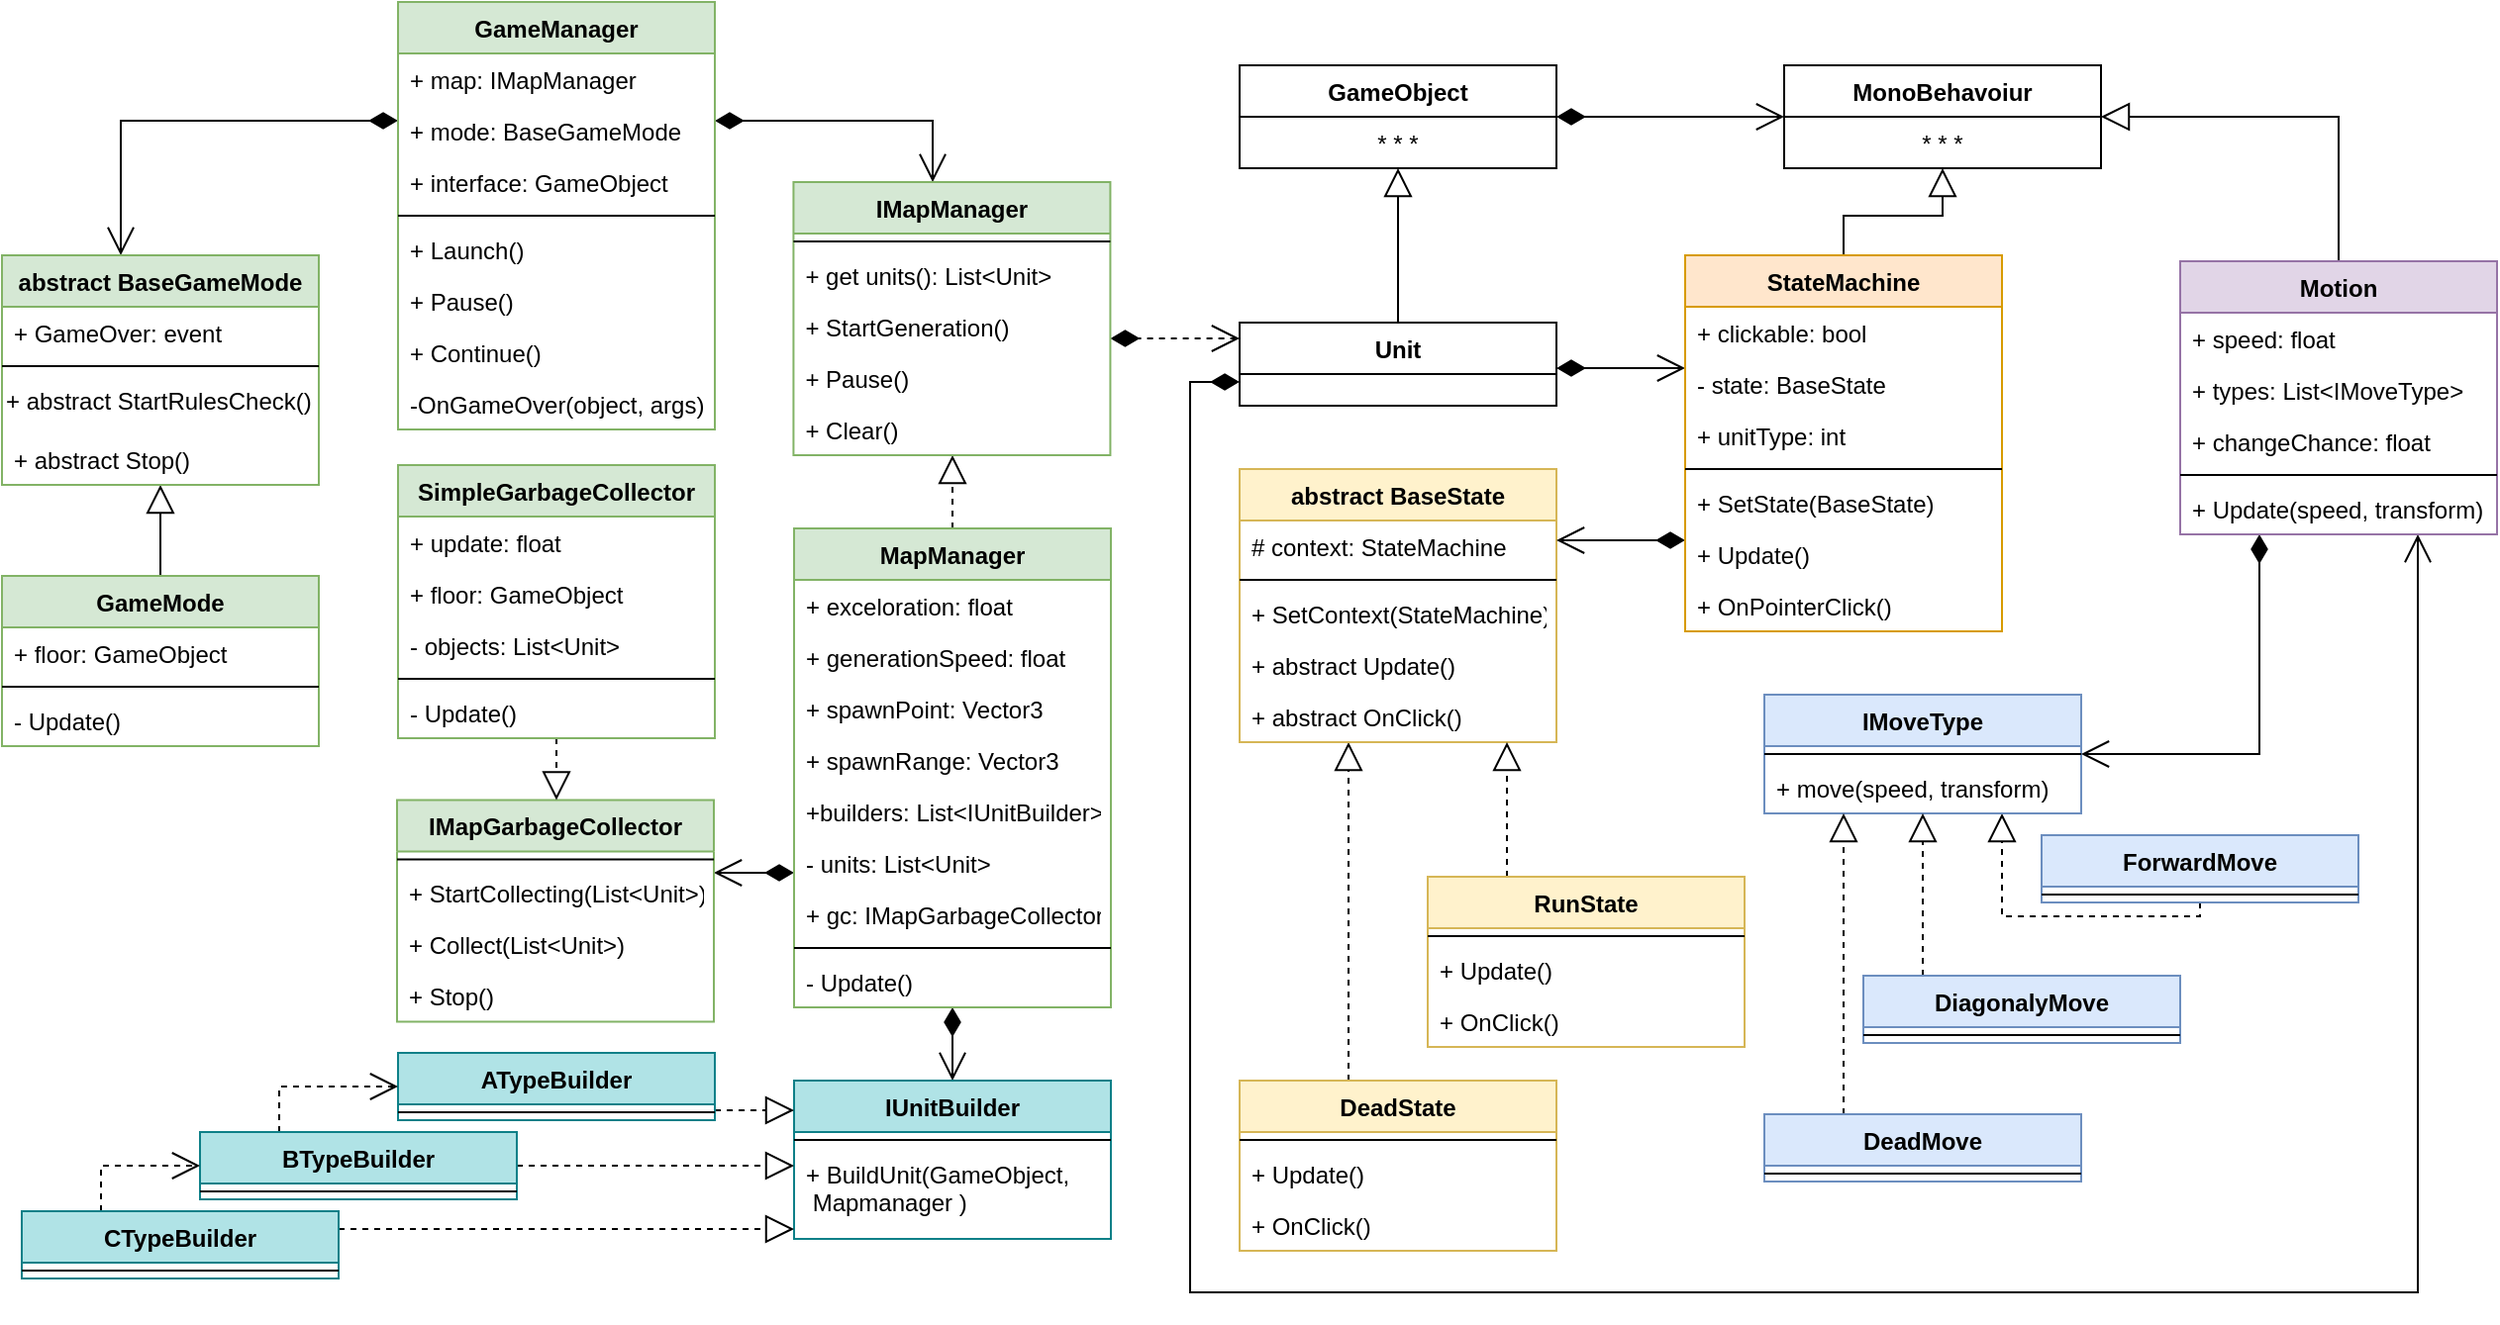 <mxfile version="12.1.0" type="device" pages="1"><diagram id="DolY9-DPotYnlKAfsDFJ" name="Page-1"><mxGraphModel dx="2241" dy="832" grid="1" gridSize="10" guides="1" tooltips="1" connect="1" arrows="1" fold="1" page="1" pageScale="1" pageWidth="1169" pageHeight="827" math="0" shadow="0"><root><mxCell id="0"/><mxCell id="1" parent="0"/><mxCell id="QeSIm-or-H53aIaz9rCC-70" style="edgeStyle=orthogonalEdgeStyle;rounded=0;orthogonalLoop=1;jettySize=auto;html=1;startArrow=diamondThin;startFill=1;endArrow=open;endFill=0;endSize=12;startSize=12;" parent="1" source="QeSIm-or-H53aIaz9rCC-1" target="QeSIm-or-H53aIaz9rCC-17" edge="1"><mxGeometry relative="1" as="geometry"/></mxCell><mxCell id="QeSIm-or-H53aIaz9rCC-1" value="GameObject" style="swimlane;fontStyle=1;align=center;verticalAlign=top;childLayout=stackLayout;horizontal=1;startSize=26;horizontalStack=0;resizeParent=1;resizeParentMax=0;resizeLast=0;collapsible=1;marginBottom=0;" parent="1" vertex="1"><mxGeometry x="465" y="62" width="160" height="52" as="geometry"/></mxCell><mxCell id="QeSIm-or-H53aIaz9rCC-110" value="* * *" style="text;strokeColor=none;fillColor=none;align=center;verticalAlign=top;spacingLeft=4;spacingRight=4;overflow=hidden;rotatable=0;points=[[0,0.5],[1,0.5]];portConstraint=eastwest;" parent="QeSIm-or-H53aIaz9rCC-1" vertex="1"><mxGeometry y="26" width="160" height="26" as="geometry"/></mxCell><mxCell id="3JpxLOFeNCbAGuuWnfAx-81" style="edgeStyle=orthogonalEdgeStyle;rounded=0;orthogonalLoop=1;jettySize=auto;html=1;startArrow=none;startFill=0;startSize=12;endArrow=block;endFill=0;endSize=12;" parent="1" source="QeSIm-or-H53aIaz9rCC-5" target="3JpxLOFeNCbAGuuWnfAx-76" edge="1"><mxGeometry relative="1" as="geometry"/></mxCell><mxCell id="QeSIm-or-H53aIaz9rCC-5" value="GameMode" style="swimlane;fontStyle=1;align=center;verticalAlign=top;childLayout=stackLayout;horizontal=1;startSize=26;horizontalStack=0;resizeParent=1;resizeParentMax=0;resizeLast=0;collapsible=1;marginBottom=0;fillColor=#d5e8d4;strokeColor=#82b366;" parent="1" vertex="1"><mxGeometry x="-160" y="320" width="160" height="86" as="geometry"/></mxCell><mxCell id="3JpxLOFeNCbAGuuWnfAx-119" value="+ floor: GameObject" style="text;strokeColor=none;fillColor=none;align=left;verticalAlign=top;spacingLeft=4;spacingRight=4;overflow=hidden;rotatable=0;points=[[0,0.5],[1,0.5]];portConstraint=eastwest;" parent="QeSIm-or-H53aIaz9rCC-5" vertex="1"><mxGeometry y="26" width="160" height="26" as="geometry"/></mxCell><mxCell id="QeSIm-or-H53aIaz9rCC-7" value="" style="line;strokeWidth=1;fillColor=none;align=left;verticalAlign=middle;spacingTop=-1;spacingLeft=3;spacingRight=3;rotatable=0;labelPosition=right;points=[];portConstraint=eastwest;" parent="QeSIm-or-H53aIaz9rCC-5" vertex="1"><mxGeometry y="52" width="160" height="8" as="geometry"/></mxCell><mxCell id="QeSIm-or-H53aIaz9rCC-8" value="- Update()" style="text;strokeColor=none;fillColor=none;align=left;verticalAlign=top;spacingLeft=4;spacingRight=4;overflow=hidden;rotatable=0;points=[[0,0.5],[1,0.5]];portConstraint=eastwest;" parent="QeSIm-or-H53aIaz9rCC-5" vertex="1"><mxGeometry y="60" width="160" height="26" as="geometry"/></mxCell><mxCell id="_a5Tzld8yLMZtTdQgm7U-21" style="edgeStyle=orthogonalEdgeStyle;rounded=0;orthogonalLoop=1;jettySize=auto;html=1;dashed=1;startArrow=diamondThin;startFill=1;startSize=12;endArrow=open;endFill=0;endSize=12;" parent="1" source="3JpxLOFeNCbAGuuWnfAx-43" target="QeSIm-or-H53aIaz9rCC-25" edge="1"><mxGeometry relative="1" as="geometry"><Array as="points"><mxPoint x="410" y="200"/><mxPoint x="410" y="200"/></Array></mxGeometry></mxCell><mxCell id="3JpxLOFeNCbAGuuWnfAx-56" style="edgeStyle=orthogonalEdgeStyle;rounded=0;orthogonalLoop=1;jettySize=auto;html=1;dashed=1;startArrow=none;startFill=0;startSize=12;endArrow=block;endFill=0;endSize=12;" parent="1" source="QeSIm-or-H53aIaz9rCC-9" target="3JpxLOFeNCbAGuuWnfAx-43" edge="1"><mxGeometry relative="1" as="geometry"><Array as="points"><mxPoint x="310" y="190"/></Array></mxGeometry></mxCell><mxCell id="3JpxLOFeNCbAGuuWnfAx-93" style="edgeStyle=orthogonalEdgeStyle;rounded=0;orthogonalLoop=1;jettySize=auto;html=1;startArrow=diamondThin;startFill=1;startSize=12;endArrow=open;endFill=0;endSize=12;" parent="1" source="QeSIm-or-H53aIaz9rCC-9" target="3JpxLOFeNCbAGuuWnfAx-57" edge="1"><mxGeometry relative="1" as="geometry"><Array as="points"><mxPoint x="220" y="470"/><mxPoint x="220" y="470"/></Array></mxGeometry></mxCell><mxCell id="mYFT1mCUDovKc5I3n8e6-9" style="edgeStyle=orthogonalEdgeStyle;rounded=0;orthogonalLoop=1;jettySize=auto;html=1;endSize=12;startSize=12;endArrow=open;endFill=0;startArrow=diamondThin;startFill=1;" edge="1" parent="1" source="QeSIm-or-H53aIaz9rCC-9" target="mYFT1mCUDovKc5I3n8e6-1"><mxGeometry relative="1" as="geometry"/></mxCell><mxCell id="QeSIm-or-H53aIaz9rCC-9" value="MapManager" style="swimlane;fontStyle=1;align=center;verticalAlign=top;childLayout=stackLayout;horizontal=1;startSize=26;horizontalStack=0;resizeParent=1;resizeParentMax=0;resizeLast=0;collapsible=1;marginBottom=0;fillColor=#d5e8d4;strokeColor=#82b366;" parent="1" vertex="1"><mxGeometry x="240" y="296" width="160" height="242" as="geometry"/></mxCell><mxCell id="QeSIm-or-H53aIaz9rCC-10" value="+ exceloration: float" style="text;strokeColor=none;fillColor=none;align=left;verticalAlign=top;spacingLeft=4;spacingRight=4;overflow=hidden;rotatable=0;points=[[0,0.5],[1,0.5]];portConstraint=eastwest;" parent="QeSIm-or-H53aIaz9rCC-9" vertex="1"><mxGeometry y="26" width="160" height="26" as="geometry"/></mxCell><mxCell id="3JpxLOFeNCbAGuuWnfAx-36" value="+ generationSpeed: float" style="text;strokeColor=none;fillColor=none;align=left;verticalAlign=top;spacingLeft=4;spacingRight=4;overflow=hidden;rotatable=0;points=[[0,0.5],[1,0.5]];portConstraint=eastwest;" parent="QeSIm-or-H53aIaz9rCC-9" vertex="1"><mxGeometry y="52" width="160" height="26" as="geometry"/></mxCell><mxCell id="3JpxLOFeNCbAGuuWnfAx-121" value="+ spawnPoint: Vector3" style="text;strokeColor=none;fillColor=none;align=left;verticalAlign=top;spacingLeft=4;spacingRight=4;overflow=hidden;rotatable=0;points=[[0,0.5],[1,0.5]];portConstraint=eastwest;" parent="QeSIm-or-H53aIaz9rCC-9" vertex="1"><mxGeometry y="78" width="160" height="26" as="geometry"/></mxCell><mxCell id="3JpxLOFeNCbAGuuWnfAx-123" value="+ spawnRange: Vector3" style="text;strokeColor=none;fillColor=none;align=left;verticalAlign=top;spacingLeft=4;spacingRight=4;overflow=hidden;rotatable=0;points=[[0,0.5],[1,0.5]];portConstraint=eastwest;" parent="QeSIm-or-H53aIaz9rCC-9" vertex="1"><mxGeometry y="104" width="160" height="26" as="geometry"/></mxCell><mxCell id="mYFT1mCUDovKc5I3n8e6-5" value="+builders: List&lt;IUnitBuilder&gt;" style="text;strokeColor=none;fillColor=none;align=left;verticalAlign=top;spacingLeft=4;spacingRight=4;overflow=hidden;rotatable=0;points=[[0,0.5],[1,0.5]];portConstraint=eastwest;" vertex="1" parent="QeSIm-or-H53aIaz9rCC-9"><mxGeometry y="130" width="160" height="26" as="geometry"/></mxCell><mxCell id="3JpxLOFeNCbAGuuWnfAx-35" value="- units: List&lt;Unit&gt;" style="text;strokeColor=none;fillColor=none;align=left;verticalAlign=top;spacingLeft=4;spacingRight=4;overflow=hidden;rotatable=0;points=[[0,0.5],[1,0.5]];portConstraint=eastwest;" parent="QeSIm-or-H53aIaz9rCC-9" vertex="1"><mxGeometry y="156" width="160" height="26" as="geometry"/></mxCell><mxCell id="3JpxLOFeNCbAGuuWnfAx-82" value="+ gc: IMapGarbageCollector" style="text;strokeColor=none;fillColor=none;align=left;verticalAlign=top;spacingLeft=4;spacingRight=4;overflow=hidden;rotatable=0;points=[[0,0.5],[1,0.5]];portConstraint=eastwest;fontStyle=0" parent="QeSIm-or-H53aIaz9rCC-9" vertex="1"><mxGeometry y="182" width="160" height="26" as="geometry"/></mxCell><mxCell id="QeSIm-or-H53aIaz9rCC-11" value="" style="line;strokeWidth=1;fillColor=none;align=left;verticalAlign=middle;spacingTop=-1;spacingLeft=3;spacingRight=3;rotatable=0;labelPosition=right;points=[];portConstraint=eastwest;" parent="QeSIm-or-H53aIaz9rCC-9" vertex="1"><mxGeometry y="208" width="160" height="8" as="geometry"/></mxCell><mxCell id="QeSIm-or-H53aIaz9rCC-12" value="- Update()" style="text;strokeColor=none;fillColor=none;align=left;verticalAlign=top;spacingLeft=4;spacingRight=4;overflow=hidden;rotatable=0;points=[[0,0.5],[1,0.5]];portConstraint=eastwest;" parent="QeSIm-or-H53aIaz9rCC-9" vertex="1"><mxGeometry y="216" width="160" height="26" as="geometry"/></mxCell><mxCell id="QeSIm-or-H53aIaz9rCC-107" style="edgeStyle=orthogonalEdgeStyle;rounded=0;orthogonalLoop=1;jettySize=auto;html=1;startArrow=diamondThin;startFill=1;startSize=12;endArrow=open;endFill=0;endSize=12;" parent="1" source="QeSIm-or-H53aIaz9rCC-13" target="3JpxLOFeNCbAGuuWnfAx-43" edge="1"><mxGeometry relative="1" as="geometry"><Array as="points"><mxPoint x="310" y="90"/></Array></mxGeometry></mxCell><mxCell id="QeSIm-or-H53aIaz9rCC-108" style="edgeStyle=orthogonalEdgeStyle;rounded=0;orthogonalLoop=1;jettySize=auto;html=1;startArrow=diamondThin;startFill=1;startSize=12;endArrow=open;endFill=0;endSize=12;" parent="1" source="QeSIm-or-H53aIaz9rCC-13" target="3JpxLOFeNCbAGuuWnfAx-76" edge="1"><mxGeometry relative="1" as="geometry"><Array as="points"><mxPoint x="-100" y="90"/></Array><mxPoint x="-330" y="80" as="sourcePoint"/></mxGeometry></mxCell><mxCell id="QeSIm-or-H53aIaz9rCC-13" value="GameManager" style="swimlane;fontStyle=1;align=center;verticalAlign=top;childLayout=stackLayout;horizontal=1;startSize=26;horizontalStack=0;resizeParent=1;resizeParentMax=0;resizeLast=0;collapsible=1;marginBottom=0;fillColor=#d5e8d4;strokeColor=#82b366;" parent="1" vertex="1"><mxGeometry x="40" y="30" width="160" height="216" as="geometry"/></mxCell><mxCell id="QeSIm-or-H53aIaz9rCC-14" value="+ map: IMapManager" style="text;strokeColor=none;fillColor=none;align=left;verticalAlign=top;spacingLeft=4;spacingRight=4;overflow=hidden;rotatable=0;points=[[0,0.5],[1,0.5]];portConstraint=eastwest;" parent="QeSIm-or-H53aIaz9rCC-13" vertex="1"><mxGeometry y="26" width="160" height="26" as="geometry"/></mxCell><mxCell id="3JpxLOFeNCbAGuuWnfAx-94" value="+ mode: BaseGameMode" style="text;strokeColor=none;fillColor=none;align=left;verticalAlign=top;spacingLeft=4;spacingRight=4;overflow=hidden;rotatable=0;points=[[0,0.5],[1,0.5]];portConstraint=eastwest;fontStyle=0" parent="QeSIm-or-H53aIaz9rCC-13" vertex="1"><mxGeometry y="52" width="160" height="26" as="geometry"/></mxCell><mxCell id="3JpxLOFeNCbAGuuWnfAx-114" value="+ interface: GameObject" style="text;strokeColor=none;fillColor=none;align=left;verticalAlign=top;spacingLeft=4;spacingRight=4;overflow=hidden;rotatable=0;points=[[0,0.5],[1,0.5]];portConstraint=eastwest;fontStyle=0" parent="QeSIm-or-H53aIaz9rCC-13" vertex="1"><mxGeometry y="78" width="160" height="26" as="geometry"/></mxCell><mxCell id="QeSIm-or-H53aIaz9rCC-15" value="" style="line;strokeWidth=1;fillColor=none;align=left;verticalAlign=middle;spacingTop=-1;spacingLeft=3;spacingRight=3;rotatable=0;labelPosition=right;points=[];portConstraint=eastwest;" parent="QeSIm-or-H53aIaz9rCC-13" vertex="1"><mxGeometry y="104" width="160" height="8" as="geometry"/></mxCell><mxCell id="QeSIm-or-H53aIaz9rCC-16" value="+ Launch()" style="text;strokeColor=none;fillColor=none;align=left;verticalAlign=top;spacingLeft=4;spacingRight=4;overflow=hidden;rotatable=0;points=[[0,0.5],[1,0.5]];portConstraint=eastwest;" parent="QeSIm-or-H53aIaz9rCC-13" vertex="1"><mxGeometry y="112" width="160" height="26" as="geometry"/></mxCell><mxCell id="3JpxLOFeNCbAGuuWnfAx-98" value="+ Pause()" style="text;strokeColor=none;fillColor=none;align=left;verticalAlign=top;spacingLeft=4;spacingRight=4;overflow=hidden;rotatable=0;points=[[0,0.5],[1,0.5]];portConstraint=eastwest;" parent="QeSIm-or-H53aIaz9rCC-13" vertex="1"><mxGeometry y="138" width="160" height="26" as="geometry"/></mxCell><mxCell id="3JpxLOFeNCbAGuuWnfAx-115" value="+ Continue()" style="text;strokeColor=none;fillColor=none;align=left;verticalAlign=top;spacingLeft=4;spacingRight=4;overflow=hidden;rotatable=0;points=[[0,0.5],[1,0.5]];portConstraint=eastwest;" parent="QeSIm-or-H53aIaz9rCC-13" vertex="1"><mxGeometry y="164" width="160" height="26" as="geometry"/></mxCell><mxCell id="3JpxLOFeNCbAGuuWnfAx-99" value="-OnGameOver(object, args)" style="text;strokeColor=none;fillColor=none;align=left;verticalAlign=top;spacingLeft=4;spacingRight=4;overflow=hidden;rotatable=0;points=[[0,0.5],[1,0.5]];portConstraint=eastwest;" parent="QeSIm-or-H53aIaz9rCC-13" vertex="1"><mxGeometry y="190" width="160" height="26" as="geometry"/></mxCell><mxCell id="QeSIm-or-H53aIaz9rCC-17" value="MonoBehavoiur" style="swimlane;fontStyle=1;align=center;verticalAlign=top;childLayout=stackLayout;horizontal=1;startSize=26;horizontalStack=0;resizeParent=1;resizeParentMax=0;resizeLast=0;collapsible=1;marginBottom=0;" parent="1" vertex="1"><mxGeometry x="740" y="62" width="160" height="52" as="geometry"/></mxCell><mxCell id="QeSIm-or-H53aIaz9rCC-111" value="* * *" style="text;strokeColor=none;fillColor=none;align=center;verticalAlign=top;spacingLeft=4;spacingRight=4;overflow=hidden;rotatable=0;points=[[0,0.5],[1,0.5]];portConstraint=eastwest;" parent="QeSIm-or-H53aIaz9rCC-17" vertex="1"><mxGeometry y="26" width="160" height="26" as="geometry"/></mxCell><mxCell id="QeSIm-or-H53aIaz9rCC-99" style="edgeStyle=orthogonalEdgeStyle;rounded=0;orthogonalLoop=1;jettySize=auto;html=1;startArrow=none;startFill=0;startSize=12;endArrow=block;endFill=0;endSize=12;" parent="1" source="QeSIm-or-H53aIaz9rCC-25" target="QeSIm-or-H53aIaz9rCC-1" edge="1"><mxGeometry relative="1" as="geometry"><mxPoint x="545" y="157" as="sourcePoint"/></mxGeometry></mxCell><mxCell id="QeSIm-or-H53aIaz9rCC-100" style="edgeStyle=orthogonalEdgeStyle;rounded=0;orthogonalLoop=1;jettySize=auto;html=1;startArrow=none;startFill=0;startSize=12;endArrow=block;endFill=0;endSize=12;" parent="1" source="QeSIm-or-H53aIaz9rCC-42" target="QeSIm-or-H53aIaz9rCC-17" edge="1"><mxGeometry relative="1" as="geometry"><mxPoint x="820" y="156" as="sourcePoint"/></mxGeometry></mxCell><mxCell id="QeSIm-or-H53aIaz9rCC-101" style="edgeStyle=orthogonalEdgeStyle;rounded=0;orthogonalLoop=1;jettySize=auto;html=1;startArrow=none;startFill=0;startSize=12;endArrow=block;endFill=0;endSize=12;" parent="1" edge="1"><mxGeometry relative="1" as="geometry"><mxPoint x="1020.333" y="162" as="sourcePoint"/></mxGeometry></mxCell><mxCell id="QeSIm-or-H53aIaz9rCC-105" style="edgeStyle=orthogonalEdgeStyle;rounded=0;orthogonalLoop=1;jettySize=auto;html=1;startArrow=diamondThin;startFill=1;startSize=12;endArrow=open;endFill=0;endSize=12;" parent="1" source="QeSIm-or-H53aIaz9rCC-25" target="QeSIm-or-H53aIaz9rCC-42" edge="1"><mxGeometry relative="1" as="geometry"><Array as="points"><mxPoint x="650" y="215"/><mxPoint x="650" y="215"/></Array></mxGeometry></mxCell><mxCell id="QeSIm-or-H53aIaz9rCC-106" style="edgeStyle=orthogonalEdgeStyle;rounded=0;orthogonalLoop=1;jettySize=auto;html=1;startArrow=diamondThin;startFill=1;startSize=12;endArrow=open;endFill=0;endSize=12;" parent="1" source="QeSIm-or-H53aIaz9rCC-25" target="QeSIm-or-H53aIaz9rCC-38" edge="1"><mxGeometry relative="1" as="geometry"><Array as="points"><mxPoint x="440" y="222"/><mxPoint x="440" y="682"/><mxPoint x="1060" y="682"/></Array></mxGeometry></mxCell><mxCell id="_a5Tzld8yLMZtTdQgm7U-15" style="edgeStyle=orthogonalEdgeStyle;rounded=0;orthogonalLoop=1;jettySize=auto;html=1;endArrow=block;endFill=0;dashed=1;endSize=12;startSize=12;" parent="1" source="_a5Tzld8yLMZtTdQgm7U-3" target="_a5Tzld8yLMZtTdQgm7U-7" edge="1"><mxGeometry relative="1" as="geometry"><mxPoint x="620" y="582" as="targetPoint"/><Array as="points"><mxPoint x="850" y="492"/></Array></mxGeometry></mxCell><mxCell id="_a5Tzld8yLMZtTdQgm7U-3" value="ForwardMove" style="swimlane;fontStyle=1;align=center;verticalAlign=top;childLayout=stackLayout;horizontal=1;startSize=26;horizontalStack=0;resizeParent=1;resizeParentMax=0;resizeLast=0;collapsible=1;marginBottom=0;fillColor=#dae8fc;strokeColor=#6c8ebf;" parent="1" vertex="1"><mxGeometry x="870" y="451" width="160" height="34" as="geometry"/></mxCell><mxCell id="_a5Tzld8yLMZtTdQgm7U-4" value="" style="line;strokeWidth=1;fillColor=none;align=left;verticalAlign=middle;spacingTop=-1;spacingLeft=3;spacingRight=3;rotatable=0;labelPosition=right;points=[];portConstraint=eastwest;" parent="_a5Tzld8yLMZtTdQgm7U-3" vertex="1"><mxGeometry y="26" width="160" height="8" as="geometry"/></mxCell><mxCell id="_a5Tzld8yLMZtTdQgm7U-7" value="IMoveType" style="swimlane;fontStyle=1;align=center;verticalAlign=top;childLayout=stackLayout;horizontal=1;startSize=26;horizontalStack=0;resizeParent=1;resizeParentMax=0;resizeLast=0;collapsible=1;marginBottom=0;fillColor=#dae8fc;strokeColor=#6c8ebf;" parent="1" vertex="1"><mxGeometry x="730" y="380" width="160" height="60" as="geometry"/></mxCell><mxCell id="_a5Tzld8yLMZtTdQgm7U-8" value="" style="line;strokeWidth=1;fillColor=none;align=left;verticalAlign=middle;spacingTop=-1;spacingLeft=3;spacingRight=3;rotatable=0;labelPosition=right;points=[];portConstraint=eastwest;" parent="_a5Tzld8yLMZtTdQgm7U-7" vertex="1"><mxGeometry y="26" width="160" height="8" as="geometry"/></mxCell><mxCell id="_a5Tzld8yLMZtTdQgm7U-10" value="+ move(speed, transform)" style="text;strokeColor=none;fillColor=none;align=left;verticalAlign=top;spacingLeft=4;spacingRight=4;overflow=hidden;rotatable=0;points=[[0,0.5],[1,0.5]];portConstraint=eastwest;" parent="_a5Tzld8yLMZtTdQgm7U-7" vertex="1"><mxGeometry y="34" width="160" height="26" as="geometry"/></mxCell><mxCell id="_a5Tzld8yLMZtTdQgm7U-16" style="edgeStyle=orthogonalEdgeStyle;rounded=0;orthogonalLoop=1;jettySize=auto;html=1;endArrow=block;endFill=0;dashed=1;endSize=12;startSize=12;" parent="1" source="_a5Tzld8yLMZtTdQgm7U-11" target="_a5Tzld8yLMZtTdQgm7U-7" edge="1"><mxGeometry relative="1" as="geometry"><mxPoint x="990" y="592" as="targetPoint"/><Array as="points"><mxPoint x="810" y="512"/><mxPoint x="810" y="512"/></Array></mxGeometry></mxCell><mxCell id="_a5Tzld8yLMZtTdQgm7U-11" value="DiagonalyMove" style="swimlane;fontStyle=1;align=center;verticalAlign=top;childLayout=stackLayout;horizontal=1;startSize=26;horizontalStack=0;resizeParent=1;resizeParentMax=0;resizeLast=0;collapsible=1;marginBottom=0;fillColor=#dae8fc;strokeColor=#6c8ebf;" parent="1" vertex="1"><mxGeometry x="780" y="522" width="160" height="34" as="geometry"/></mxCell><mxCell id="_a5Tzld8yLMZtTdQgm7U-12" value="" style="line;strokeWidth=1;fillColor=none;align=left;verticalAlign=middle;spacingTop=-1;spacingLeft=3;spacingRight=3;rotatable=0;labelPosition=right;points=[];portConstraint=eastwest;" parent="_a5Tzld8yLMZtTdQgm7U-11" vertex="1"><mxGeometry y="26" width="160" height="8" as="geometry"/></mxCell><mxCell id="_a5Tzld8yLMZtTdQgm7U-17" style="edgeStyle=orthogonalEdgeStyle;rounded=0;orthogonalLoop=1;jettySize=auto;html=1;startSize=12;endArrow=open;endFill=0;endSize=12;startArrow=diamondThin;startFill=1;" parent="1" source="QeSIm-or-H53aIaz9rCC-38" target="_a5Tzld8yLMZtTdQgm7U-7" edge="1"><mxGeometry relative="1" as="geometry"><Array as="points"><mxPoint x="980" y="410"/></Array></mxGeometry></mxCell><mxCell id="3JpxLOFeNCbAGuuWnfAx-10" style="edgeStyle=orthogonalEdgeStyle;rounded=0;orthogonalLoop=1;jettySize=auto;html=1;endArrow=block;endFill=0;endSize=12;startSize=12;dashed=1;" parent="1" source="3JpxLOFeNCbAGuuWnfAx-1" target="3JpxLOFeNCbAGuuWnfAx-4" edge="1"><mxGeometry relative="1" as="geometry"><Array as="points"><mxPoint x="520" y="480"/><mxPoint x="520" y="480"/></Array></mxGeometry></mxCell><mxCell id="3JpxLOFeNCbAGuuWnfAx-1" value="DeadState" style="swimlane;fontStyle=1;align=center;verticalAlign=top;childLayout=stackLayout;horizontal=1;startSize=26;horizontalStack=0;resizeParent=1;resizeParentMax=0;resizeLast=0;collapsible=1;marginBottom=0;fillColor=#fff2cc;strokeColor=#d6b656;" parent="1" vertex="1"><mxGeometry x="465" y="575" width="160" height="86" as="geometry"/></mxCell><mxCell id="3JpxLOFeNCbAGuuWnfAx-2" value="" style="line;strokeWidth=1;fillColor=none;align=left;verticalAlign=middle;spacingTop=-1;spacingLeft=3;spacingRight=3;rotatable=0;labelPosition=right;points=[];portConstraint=eastwest;" parent="3JpxLOFeNCbAGuuWnfAx-1" vertex="1"><mxGeometry y="26" width="160" height="8" as="geometry"/></mxCell><mxCell id="3JpxLOFeNCbAGuuWnfAx-33" value="+ Update()" style="text;strokeColor=none;fillColor=none;align=left;verticalAlign=top;spacingLeft=4;spacingRight=4;overflow=hidden;rotatable=0;points=[[0,0.5],[1,0.5]];portConstraint=eastwest;" parent="3JpxLOFeNCbAGuuWnfAx-1" vertex="1"><mxGeometry y="34" width="160" height="26" as="geometry"/></mxCell><mxCell id="3JpxLOFeNCbAGuuWnfAx-34" value="+ OnClick()" style="text;strokeColor=none;fillColor=none;align=left;verticalAlign=top;spacingLeft=4;spacingRight=4;overflow=hidden;rotatable=0;points=[[0,0.5],[1,0.5]];portConstraint=eastwest;" parent="3JpxLOFeNCbAGuuWnfAx-1" vertex="1"><mxGeometry y="60" width="160" height="26" as="geometry"/></mxCell><mxCell id="3JpxLOFeNCbAGuuWnfAx-4" value="abstract BaseState" style="swimlane;fontStyle=1;align=center;verticalAlign=top;childLayout=stackLayout;horizontal=1;startSize=26;horizontalStack=0;resizeParent=1;resizeParentMax=0;resizeLast=0;collapsible=1;marginBottom=0;fillColor=#fff2cc;strokeColor=#d6b656;" parent="1" vertex="1"><mxGeometry x="465" y="266" width="160" height="138" as="geometry"/></mxCell><mxCell id="3JpxLOFeNCbAGuuWnfAx-15" value="# context: StateMachine" style="text;strokeColor=none;fillColor=none;align=left;verticalAlign=top;spacingLeft=4;spacingRight=4;overflow=hidden;rotatable=0;points=[[0,0.5],[1,0.5]];portConstraint=eastwest;" parent="3JpxLOFeNCbAGuuWnfAx-4" vertex="1"><mxGeometry y="26" width="160" height="26" as="geometry"/></mxCell><mxCell id="3JpxLOFeNCbAGuuWnfAx-5" value="" style="line;strokeWidth=1;fillColor=none;align=left;verticalAlign=middle;spacingTop=-1;spacingLeft=3;spacingRight=3;rotatable=0;labelPosition=right;points=[];portConstraint=eastwest;" parent="3JpxLOFeNCbAGuuWnfAx-4" vertex="1"><mxGeometry y="52" width="160" height="8" as="geometry"/></mxCell><mxCell id="3JpxLOFeNCbAGuuWnfAx-118" value="+ SetContext(StateMachine)" style="text;strokeColor=none;fillColor=none;align=left;verticalAlign=top;spacingLeft=4;spacingRight=4;overflow=hidden;rotatable=0;points=[[0,0.5],[1,0.5]];portConstraint=eastwest;" parent="3JpxLOFeNCbAGuuWnfAx-4" vertex="1"><mxGeometry y="60" width="160" height="26" as="geometry"/></mxCell><mxCell id="3JpxLOFeNCbAGuuWnfAx-13" value="+ abstract Update()" style="text;strokeColor=none;fillColor=none;align=left;verticalAlign=top;spacingLeft=4;spacingRight=4;overflow=hidden;rotatable=0;points=[[0,0.5],[1,0.5]];portConstraint=eastwest;" parent="3JpxLOFeNCbAGuuWnfAx-4" vertex="1"><mxGeometry y="86" width="160" height="26" as="geometry"/></mxCell><mxCell id="3JpxLOFeNCbAGuuWnfAx-6" value="+ abstract OnClick()" style="text;strokeColor=none;fillColor=none;align=left;verticalAlign=top;spacingLeft=4;spacingRight=4;overflow=hidden;rotatable=0;points=[[0,0.5],[1,0.5]];portConstraint=eastwest;" parent="3JpxLOFeNCbAGuuWnfAx-4" vertex="1"><mxGeometry y="112" width="160" height="26" as="geometry"/></mxCell><mxCell id="3JpxLOFeNCbAGuuWnfAx-11" style="edgeStyle=orthogonalEdgeStyle;rounded=0;orthogonalLoop=1;jettySize=auto;html=1;dashed=1;startSize=12;endArrow=block;endFill=0;endSize=12;" parent="1" source="3JpxLOFeNCbAGuuWnfAx-7" target="3JpxLOFeNCbAGuuWnfAx-4" edge="1"><mxGeometry relative="1" as="geometry"><Array as="points"><mxPoint x="600" y="430"/><mxPoint x="600" y="430"/></Array></mxGeometry></mxCell><mxCell id="3JpxLOFeNCbAGuuWnfAx-7" value="RunState" style="swimlane;fontStyle=1;align=center;verticalAlign=top;childLayout=stackLayout;horizontal=1;startSize=26;horizontalStack=0;resizeParent=1;resizeParentMax=0;resizeLast=0;collapsible=1;marginBottom=0;fillColor=#fff2cc;strokeColor=#d6b656;" parent="1" vertex="1"><mxGeometry x="560" y="472" width="160" height="86" as="geometry"/></mxCell><mxCell id="3JpxLOFeNCbAGuuWnfAx-8" value="" style="line;strokeWidth=1;fillColor=none;align=left;verticalAlign=middle;spacingTop=-1;spacingLeft=3;spacingRight=3;rotatable=0;labelPosition=right;points=[];portConstraint=eastwest;" parent="3JpxLOFeNCbAGuuWnfAx-7" vertex="1"><mxGeometry y="26" width="160" height="8" as="geometry"/></mxCell><mxCell id="3JpxLOFeNCbAGuuWnfAx-31" value="+ Update()" style="text;strokeColor=none;fillColor=none;align=left;verticalAlign=top;spacingLeft=4;spacingRight=4;overflow=hidden;rotatable=0;points=[[0,0.5],[1,0.5]];portConstraint=eastwest;" parent="3JpxLOFeNCbAGuuWnfAx-7" vertex="1"><mxGeometry y="34" width="160" height="26" as="geometry"/></mxCell><mxCell id="3JpxLOFeNCbAGuuWnfAx-32" value="+ OnClick()" style="text;strokeColor=none;fillColor=none;align=left;verticalAlign=top;spacingLeft=4;spacingRight=4;overflow=hidden;rotatable=0;points=[[0,0.5],[1,0.5]];portConstraint=eastwest;" parent="3JpxLOFeNCbAGuuWnfAx-7" vertex="1"><mxGeometry y="60" width="160" height="26" as="geometry"/></mxCell><mxCell id="3JpxLOFeNCbAGuuWnfAx-12" style="edgeStyle=orthogonalEdgeStyle;rounded=0;orthogonalLoop=1;jettySize=auto;html=1;startSize=12;endArrow=open;endFill=0;endSize=12;startArrow=diamondThin;startFill=1;" parent="1" source="QeSIm-or-H53aIaz9rCC-42" target="3JpxLOFeNCbAGuuWnfAx-4" edge="1"><mxGeometry relative="1" as="geometry"><Array as="points"><mxPoint x="630" y="302"/><mxPoint x="630" y="302"/></Array></mxGeometry></mxCell><mxCell id="QeSIm-or-H53aIaz9rCC-25" value="Unit" style="swimlane;fontStyle=1;align=center;verticalAlign=top;childLayout=stackLayout;horizontal=1;startSize=26;horizontalStack=0;resizeParent=1;resizeParentMax=0;resizeLast=0;collapsible=1;marginBottom=0;" parent="1" vertex="1"><mxGeometry x="465" y="192" width="160" height="42" as="geometry"/></mxCell><mxCell id="QeSIm-or-H53aIaz9rCC-42" value="StateMachine" style="swimlane;fontStyle=1;align=center;verticalAlign=top;childLayout=stackLayout;horizontal=1;startSize=26;horizontalStack=0;resizeParent=1;resizeParentMax=0;resizeLast=0;collapsible=1;marginBottom=0;fillColor=#ffe6cc;strokeColor=#d79b00;" parent="1" vertex="1"><mxGeometry x="690" y="158" width="160" height="190" as="geometry"/></mxCell><mxCell id="3JpxLOFeNCbAGuuWnfAx-19" value="+ clickable: bool" style="text;strokeColor=none;fillColor=none;align=left;verticalAlign=top;spacingLeft=4;spacingRight=4;overflow=hidden;rotatable=0;points=[[0,0.5],[1,0.5]];portConstraint=eastwest;" parent="QeSIm-or-H53aIaz9rCC-42" vertex="1"><mxGeometry y="26" width="160" height="26" as="geometry"/></mxCell><mxCell id="QeSIm-or-H53aIaz9rCC-43" value="- state: BaseState" style="text;strokeColor=none;fillColor=none;align=left;verticalAlign=top;spacingLeft=4;spacingRight=4;overflow=hidden;rotatable=0;points=[[0,0.5],[1,0.5]];portConstraint=eastwest;" parent="QeSIm-or-H53aIaz9rCC-42" vertex="1"><mxGeometry y="52" width="160" height="26" as="geometry"/></mxCell><mxCell id="3JpxLOFeNCbAGuuWnfAx-18" value="+ unitType: int" style="text;strokeColor=none;fillColor=none;align=left;verticalAlign=top;spacingLeft=4;spacingRight=4;overflow=hidden;rotatable=0;points=[[0,0.5],[1,0.5]];portConstraint=eastwest;" parent="QeSIm-or-H53aIaz9rCC-42" vertex="1"><mxGeometry y="78" width="160" height="26" as="geometry"/></mxCell><mxCell id="QeSIm-or-H53aIaz9rCC-44" value="" style="line;strokeWidth=1;fillColor=none;align=left;verticalAlign=middle;spacingTop=-1;spacingLeft=3;spacingRight=3;rotatable=0;labelPosition=right;points=[];portConstraint=eastwest;" parent="QeSIm-or-H53aIaz9rCC-42" vertex="1"><mxGeometry y="104" width="160" height="8" as="geometry"/></mxCell><mxCell id="3JpxLOFeNCbAGuuWnfAx-113" value="+ SetState(BaseState)" style="text;strokeColor=none;fillColor=none;align=left;verticalAlign=top;spacingLeft=4;spacingRight=4;overflow=hidden;rotatable=0;points=[[0,0.5],[1,0.5]];portConstraint=eastwest;" parent="QeSIm-or-H53aIaz9rCC-42" vertex="1"><mxGeometry y="112" width="160" height="26" as="geometry"/></mxCell><mxCell id="3JpxLOFeNCbAGuuWnfAx-16" value="+ Update()" style="text;strokeColor=none;fillColor=none;align=left;verticalAlign=top;spacingLeft=4;spacingRight=4;overflow=hidden;rotatable=0;points=[[0,0.5],[1,0.5]];portConstraint=eastwest;" parent="QeSIm-or-H53aIaz9rCC-42" vertex="1"><mxGeometry y="138" width="160" height="26" as="geometry"/></mxCell><mxCell id="3JpxLOFeNCbAGuuWnfAx-17" value="+ OnPointerClick()" style="text;strokeColor=none;fillColor=none;align=left;verticalAlign=top;spacingLeft=4;spacingRight=4;overflow=hidden;rotatable=0;points=[[0,0.5],[1,0.5]];portConstraint=eastwest;" parent="QeSIm-or-H53aIaz9rCC-42" vertex="1"><mxGeometry y="164" width="160" height="26" as="geometry"/></mxCell><mxCell id="3JpxLOFeNCbAGuuWnfAx-20" style="edgeStyle=orthogonalEdgeStyle;rounded=0;orthogonalLoop=1;jettySize=auto;html=1;startArrow=none;startFill=0;startSize=12;endArrow=block;endFill=0;endSize=12;" parent="1" source="QeSIm-or-H53aIaz9rCC-38" target="QeSIm-or-H53aIaz9rCC-17" edge="1"><mxGeometry relative="1" as="geometry"><Array as="points"><mxPoint x="1020" y="88"/></Array></mxGeometry></mxCell><mxCell id="QeSIm-or-H53aIaz9rCC-38" value="Motion" style="swimlane;fontStyle=1;align=center;verticalAlign=top;childLayout=stackLayout;horizontal=1;startSize=26;horizontalStack=0;resizeParent=1;resizeParentMax=0;resizeLast=0;collapsible=1;marginBottom=0;fillColor=#e1d5e7;strokeColor=#9673a6;" parent="1" vertex="1"><mxGeometry x="940" y="161" width="160" height="138" as="geometry"/></mxCell><mxCell id="_a5Tzld8yLMZtTdQgm7U-1" value="+ speed: float" style="text;strokeColor=none;fillColor=none;align=left;verticalAlign=top;spacingLeft=4;spacingRight=4;overflow=hidden;rotatable=0;points=[[0,0.5],[1,0.5]];portConstraint=eastwest;" parent="QeSIm-or-H53aIaz9rCC-38" vertex="1"><mxGeometry y="26" width="160" height="26" as="geometry"/></mxCell><mxCell id="3JpxLOFeNCbAGuuWnfAx-25" value="+ types: List&lt;IMoveType&gt;" style="text;strokeColor=none;fillColor=none;align=left;verticalAlign=top;spacingLeft=4;spacingRight=4;overflow=hidden;rotatable=0;points=[[0,0.5],[1,0.5]];portConstraint=eastwest;" parent="QeSIm-or-H53aIaz9rCC-38" vertex="1"><mxGeometry y="52" width="160" height="26" as="geometry"/></mxCell><mxCell id="QeSIm-or-H53aIaz9rCC-39" value="+ changeChance: float" style="text;strokeColor=none;fillColor=none;align=left;verticalAlign=top;spacingLeft=4;spacingRight=4;overflow=hidden;rotatable=0;points=[[0,0.5],[1,0.5]];portConstraint=eastwest;" parent="QeSIm-or-H53aIaz9rCC-38" vertex="1"><mxGeometry y="78" width="160" height="26" as="geometry"/></mxCell><mxCell id="QeSIm-or-H53aIaz9rCC-40" value="" style="line;strokeWidth=1;fillColor=none;align=left;verticalAlign=middle;spacingTop=-1;spacingLeft=3;spacingRight=3;rotatable=0;labelPosition=right;points=[];portConstraint=eastwest;" parent="QeSIm-or-H53aIaz9rCC-38" vertex="1"><mxGeometry y="104" width="160" height="8" as="geometry"/></mxCell><mxCell id="3JpxLOFeNCbAGuuWnfAx-117" value="+ Update(speed, transform)" style="text;strokeColor=none;fillColor=none;align=left;verticalAlign=top;spacingLeft=4;spacingRight=4;overflow=hidden;rotatable=0;points=[[0,0.5],[1,0.5]];portConstraint=eastwest;" parent="QeSIm-or-H53aIaz9rCC-38" vertex="1"><mxGeometry y="112" width="160" height="26" as="geometry"/></mxCell><mxCell id="3JpxLOFeNCbAGuuWnfAx-24" style="edgeStyle=orthogonalEdgeStyle;rounded=0;orthogonalLoop=1;jettySize=auto;html=1;startArrow=none;startFill=0;startSize=12;endArrow=block;endFill=0;endSize=12;dashed=1;" parent="1" source="3JpxLOFeNCbAGuuWnfAx-21" target="_a5Tzld8yLMZtTdQgm7U-7" edge="1"><mxGeometry relative="1" as="geometry"><Array as="points"><mxPoint x="770" y="512"/><mxPoint x="770" y="512"/></Array></mxGeometry></mxCell><mxCell id="3JpxLOFeNCbAGuuWnfAx-21" value="DeadMove" style="swimlane;fontStyle=1;align=center;verticalAlign=top;childLayout=stackLayout;horizontal=1;startSize=26;horizontalStack=0;resizeParent=1;resizeParentMax=0;resizeLast=0;collapsible=1;marginBottom=0;fillColor=#dae8fc;strokeColor=#6c8ebf;" parent="1" vertex="1"><mxGeometry x="730" y="592" width="160" height="34" as="geometry"/></mxCell><mxCell id="3JpxLOFeNCbAGuuWnfAx-22" value="" style="line;strokeWidth=1;fillColor=none;align=left;verticalAlign=middle;spacingTop=-1;spacingLeft=3;spacingRight=3;rotatable=0;labelPosition=right;points=[];portConstraint=eastwest;" parent="3JpxLOFeNCbAGuuWnfAx-21" vertex="1"><mxGeometry y="26" width="160" height="8" as="geometry"/></mxCell><mxCell id="3JpxLOFeNCbAGuuWnfAx-43" value="IMapManager" style="swimlane;fontStyle=1;align=center;verticalAlign=top;childLayout=stackLayout;horizontal=1;startSize=26;horizontalStack=0;resizeParent=1;resizeParentMax=0;resizeLast=0;collapsible=1;marginBottom=0;fillColor=#d5e8d4;strokeColor=#82b366;" parent="1" vertex="1"><mxGeometry x="239.714" y="121" width="160" height="138" as="geometry"/></mxCell><mxCell id="3JpxLOFeNCbAGuuWnfAx-48" value="" style="line;strokeWidth=1;fillColor=none;align=left;verticalAlign=middle;spacingTop=-1;spacingLeft=3;spacingRight=3;rotatable=0;labelPosition=right;points=[];portConstraint=eastwest;" parent="3JpxLOFeNCbAGuuWnfAx-43" vertex="1"><mxGeometry y="26" width="160" height="8" as="geometry"/></mxCell><mxCell id="3JpxLOFeNCbAGuuWnfAx-54" value="+ get units(): List&lt;Unit&gt;" style="text;strokeColor=none;fillColor=none;align=left;verticalAlign=top;spacingLeft=4;spacingRight=4;overflow=hidden;rotatable=0;points=[[0,0.5],[1,0.5]];portConstraint=eastwest;" parent="3JpxLOFeNCbAGuuWnfAx-43" vertex="1"><mxGeometry y="34" width="160" height="26" as="geometry"/></mxCell><mxCell id="3JpxLOFeNCbAGuuWnfAx-49" value="+ StartGeneration()" style="text;strokeColor=none;fillColor=none;align=left;verticalAlign=top;spacingLeft=4;spacingRight=4;overflow=hidden;rotatable=0;points=[[0,0.5],[1,0.5]];portConstraint=eastwest;" parent="3JpxLOFeNCbAGuuWnfAx-43" vertex="1"><mxGeometry y="60" width="160" height="26" as="geometry"/></mxCell><mxCell id="3JpxLOFeNCbAGuuWnfAx-52" value="+ Pause()" style="text;strokeColor=none;fillColor=none;align=left;verticalAlign=top;spacingLeft=4;spacingRight=4;overflow=hidden;rotatable=0;points=[[0,0.5],[1,0.5]];portConstraint=eastwest;" parent="3JpxLOFeNCbAGuuWnfAx-43" vertex="1"><mxGeometry y="86" width="160" height="26" as="geometry"/></mxCell><mxCell id="3JpxLOFeNCbAGuuWnfAx-53" value="+ Clear()" style="text;strokeColor=none;fillColor=none;align=left;verticalAlign=top;spacingLeft=4;spacingRight=4;overflow=hidden;rotatable=0;points=[[0,0.5],[1,0.5]];portConstraint=eastwest;" parent="3JpxLOFeNCbAGuuWnfAx-43" vertex="1"><mxGeometry y="112" width="160" height="26" as="geometry"/></mxCell><mxCell id="3JpxLOFeNCbAGuuWnfAx-57" value="IMapGarbageCollector" style="swimlane;fontStyle=1;align=center;verticalAlign=top;childLayout=stackLayout;horizontal=1;startSize=26;horizontalStack=0;resizeParent=1;resizeParentMax=0;resizeLast=0;collapsible=1;marginBottom=0;fillColor=#d5e8d4;strokeColor=#82b366;" parent="1" vertex="1"><mxGeometry x="39.5" y="433.214" width="160" height="112" as="geometry"/></mxCell><mxCell id="3JpxLOFeNCbAGuuWnfAx-62" value="" style="line;strokeWidth=1;fillColor=none;align=left;verticalAlign=middle;spacingTop=-1;spacingLeft=3;spacingRight=3;rotatable=0;labelPosition=right;points=[];portConstraint=eastwest;" parent="3JpxLOFeNCbAGuuWnfAx-57" vertex="1"><mxGeometry y="26" width="160" height="8" as="geometry"/></mxCell><mxCell id="3JpxLOFeNCbAGuuWnfAx-90" value="+ StartCollecting(List&lt;Unit&gt;)" style="text;strokeColor=none;fillColor=none;align=left;verticalAlign=top;spacingLeft=4;spacingRight=4;overflow=hidden;rotatable=0;points=[[0,0.5],[1,0.5]];portConstraint=eastwest;" parent="3JpxLOFeNCbAGuuWnfAx-57" vertex="1"><mxGeometry y="34" width="160" height="26" as="geometry"/></mxCell><mxCell id="3JpxLOFeNCbAGuuWnfAx-83" value="+ Collect(List&lt;Unit&gt;)" style="text;strokeColor=none;fillColor=none;align=left;verticalAlign=top;spacingLeft=4;spacingRight=4;overflow=hidden;rotatable=0;points=[[0,0.5],[1,0.5]];portConstraint=eastwest;" parent="3JpxLOFeNCbAGuuWnfAx-57" vertex="1"><mxGeometry y="60" width="160" height="26" as="geometry"/></mxCell><mxCell id="3JpxLOFeNCbAGuuWnfAx-91" value="+ Stop()" style="text;strokeColor=none;fillColor=none;align=left;verticalAlign=top;spacingLeft=4;spacingRight=4;overflow=hidden;rotatable=0;points=[[0,0.5],[1,0.5]];portConstraint=eastwest;" parent="3JpxLOFeNCbAGuuWnfAx-57" vertex="1"><mxGeometry y="86" width="160" height="26" as="geometry"/></mxCell><mxCell id="3JpxLOFeNCbAGuuWnfAx-88" style="edgeStyle=orthogonalEdgeStyle;rounded=0;orthogonalLoop=1;jettySize=auto;html=1;startArrow=none;startFill=0;startSize=12;endArrow=block;endFill=0;endSize=12;dashed=1;" parent="1" source="3JpxLOFeNCbAGuuWnfAx-65" target="3JpxLOFeNCbAGuuWnfAx-57" edge="1"><mxGeometry relative="1" as="geometry"><Array as="points"><mxPoint x="140" y="470"/><mxPoint x="140" y="470"/></Array></mxGeometry></mxCell><mxCell id="3JpxLOFeNCbAGuuWnfAx-65" value="SimpleGarbageCollector" style="swimlane;fontStyle=1;align=center;verticalAlign=top;childLayout=stackLayout;horizontal=1;startSize=26;horizontalStack=0;resizeParent=1;resizeParentMax=0;resizeLast=0;collapsible=1;marginBottom=0;fillColor=#d5e8d4;strokeColor=#82b366;" parent="1" vertex="1"><mxGeometry x="40" y="264" width="160" height="138" as="geometry"/></mxCell><mxCell id="3JpxLOFeNCbAGuuWnfAx-66" value="+ update: float" style="text;strokeColor=none;fillColor=none;align=left;verticalAlign=top;spacingLeft=4;spacingRight=4;overflow=hidden;rotatable=0;points=[[0,0.5],[1,0.5]];portConstraint=eastwest;" parent="3JpxLOFeNCbAGuuWnfAx-65" vertex="1"><mxGeometry y="26" width="160" height="26" as="geometry"/></mxCell><mxCell id="3JpxLOFeNCbAGuuWnfAx-67" value="+ floor: GameObject" style="text;strokeColor=none;fillColor=none;align=left;verticalAlign=top;spacingLeft=4;spacingRight=4;overflow=hidden;rotatable=0;points=[[0,0.5],[1,0.5]];portConstraint=eastwest;" parent="3JpxLOFeNCbAGuuWnfAx-65" vertex="1"><mxGeometry y="52" width="160" height="26" as="geometry"/></mxCell><mxCell id="3JpxLOFeNCbAGuuWnfAx-86" value="- objects: List&lt;Unit&gt;" style="text;strokeColor=none;fillColor=none;align=left;verticalAlign=top;spacingLeft=4;spacingRight=4;overflow=hidden;rotatable=0;points=[[0,0.5],[1,0.5]];portConstraint=eastwest;" parent="3JpxLOFeNCbAGuuWnfAx-65" vertex="1"><mxGeometry y="78" width="160" height="26" as="geometry"/></mxCell><mxCell id="3JpxLOFeNCbAGuuWnfAx-70" value="" style="line;strokeWidth=1;fillColor=none;align=left;verticalAlign=middle;spacingTop=-1;spacingLeft=3;spacingRight=3;rotatable=0;labelPosition=right;points=[];portConstraint=eastwest;" parent="3JpxLOFeNCbAGuuWnfAx-65" vertex="1"><mxGeometry y="104" width="160" height="8" as="geometry"/></mxCell><mxCell id="3JpxLOFeNCbAGuuWnfAx-72" value="- Update()" style="text;strokeColor=none;fillColor=none;align=left;verticalAlign=top;spacingLeft=4;spacingRight=4;overflow=hidden;rotatable=0;points=[[0,0.5],[1,0.5]];portConstraint=eastwest;" parent="3JpxLOFeNCbAGuuWnfAx-65" vertex="1"><mxGeometry y="112" width="160" height="26" as="geometry"/></mxCell><mxCell id="3JpxLOFeNCbAGuuWnfAx-76" value="abstract BaseGameMode" style="swimlane;fontStyle=1;align=center;verticalAlign=top;childLayout=stackLayout;horizontal=1;startSize=26;horizontalStack=0;resizeParent=1;resizeParentMax=0;resizeLast=0;collapsible=1;marginBottom=0;fillColor=#d5e8d4;strokeColor=#82b366;" parent="1" vertex="1"><mxGeometry x="-160" y="158" width="160" height="116" as="geometry"/></mxCell><mxCell id="3JpxLOFeNCbAGuuWnfAx-77" value="+ GameOver: event" style="text;strokeColor=none;fillColor=none;align=left;verticalAlign=top;spacingLeft=4;spacingRight=4;overflow=hidden;rotatable=0;points=[[0,0.5],[1,0.5]];portConstraint=eastwest;" parent="3JpxLOFeNCbAGuuWnfAx-76" vertex="1"><mxGeometry y="26" width="160" height="26" as="geometry"/></mxCell><mxCell id="3JpxLOFeNCbAGuuWnfAx-78" value="" style="line;strokeWidth=1;fillColor=none;align=left;verticalAlign=middle;spacingTop=-1;spacingLeft=3;spacingRight=3;rotatable=0;labelPosition=right;points=[];portConstraint=eastwest;" parent="3JpxLOFeNCbAGuuWnfAx-76" vertex="1"><mxGeometry y="52" width="160" height="8" as="geometry"/></mxCell><mxCell id="3JpxLOFeNCbAGuuWnfAx-120" value="+ abstract&amp;nbsp;StartRulesCheck()" style="text;html=1;" parent="3JpxLOFeNCbAGuuWnfAx-76" vertex="1"><mxGeometry y="60" width="160" height="30" as="geometry"/></mxCell><mxCell id="3JpxLOFeNCbAGuuWnfAx-80" value="+ abstract Stop()" style="text;strokeColor=none;fillColor=none;align=left;verticalAlign=top;spacingLeft=4;spacingRight=4;overflow=hidden;rotatable=0;points=[[0,0.5],[1,0.5]];portConstraint=eastwest;" parent="3JpxLOFeNCbAGuuWnfAx-76" vertex="1"><mxGeometry y="90" width="160" height="26" as="geometry"/></mxCell><mxCell id="mYFT1mCUDovKc5I3n8e6-1" value="IUnitBuilder" style="swimlane;fontStyle=1;align=center;verticalAlign=top;childLayout=stackLayout;horizontal=1;startSize=26;horizontalStack=0;resizeParent=1;resizeParentMax=0;resizeLast=0;collapsible=1;marginBottom=0;fillColor=#b0e3e6;strokeColor=#0e8088;" vertex="1" parent="1"><mxGeometry x="240" y="575" width="160" height="80" as="geometry"/></mxCell><mxCell id="mYFT1mCUDovKc5I3n8e6-2" value="" style="line;strokeWidth=1;fillColor=none;align=left;verticalAlign=middle;spacingTop=-1;spacingLeft=3;spacingRight=3;rotatable=0;labelPosition=right;points=[];portConstraint=eastwest;" vertex="1" parent="mYFT1mCUDovKc5I3n8e6-1"><mxGeometry y="26" width="160" height="8" as="geometry"/></mxCell><mxCell id="mYFT1mCUDovKc5I3n8e6-3" value="+ BuildUnit(GameObject,&#10; Mapmanager )" style="text;strokeColor=none;fillColor=none;align=left;verticalAlign=top;spacingLeft=4;spacingRight=4;overflow=hidden;rotatable=0;points=[[0,0.5],[1,0.5]];portConstraint=eastwest;" vertex="1" parent="mYFT1mCUDovKc5I3n8e6-1"><mxGeometry y="34" width="160" height="46" as="geometry"/></mxCell><mxCell id="mYFT1mCUDovKc5I3n8e6-11" style="edgeStyle=orthogonalEdgeStyle;rounded=0;orthogonalLoop=1;jettySize=auto;html=1;startArrow=none;startFill=0;startSize=12;endArrow=block;endFill=0;endSize=12;dashed=1;" edge="1" parent="1" source="mYFT1mCUDovKc5I3n8e6-6" target="mYFT1mCUDovKc5I3n8e6-1"><mxGeometry relative="1" as="geometry"><Array as="points"><mxPoint x="220" y="590"/><mxPoint x="220" y="590"/></Array></mxGeometry></mxCell><mxCell id="mYFT1mCUDovKc5I3n8e6-6" value="ATypeBuilder" style="swimlane;fontStyle=1;align=center;verticalAlign=top;childLayout=stackLayout;horizontal=1;startSize=26;horizontalStack=0;resizeParent=1;resizeParentMax=0;resizeLast=0;collapsible=1;marginBottom=0;fillColor=#b0e3e6;strokeColor=#0e8088;" vertex="1" parent="1"><mxGeometry x="40" y="561" width="160" height="34" as="geometry"/></mxCell><mxCell id="mYFT1mCUDovKc5I3n8e6-7" value="" style="line;strokeWidth=1;fillColor=none;align=left;verticalAlign=middle;spacingTop=-1;spacingLeft=3;spacingRight=3;rotatable=0;labelPosition=right;points=[];portConstraint=eastwest;" vertex="1" parent="mYFT1mCUDovKc5I3n8e6-6"><mxGeometry y="26" width="160" height="8" as="geometry"/></mxCell><mxCell id="mYFT1mCUDovKc5I3n8e6-15" style="edgeStyle=orthogonalEdgeStyle;rounded=0;orthogonalLoop=1;jettySize=auto;html=1;dashed=1;startArrow=none;startFill=0;startSize=12;endArrow=block;endFill=0;endSize=12;" edge="1" parent="1" source="mYFT1mCUDovKc5I3n8e6-12" target="mYFT1mCUDovKc5I3n8e6-1"><mxGeometry relative="1" as="geometry"><Array as="points"><mxPoint x="170" y="618"/><mxPoint x="170" y="618"/></Array></mxGeometry></mxCell><mxCell id="mYFT1mCUDovKc5I3n8e6-20" style="edgeStyle=orthogonalEdgeStyle;rounded=0;orthogonalLoop=1;jettySize=auto;html=1;dashed=1;startArrow=none;startFill=0;startSize=12;endArrow=open;endFill=0;endSize=12;" edge="1" parent="1" source="mYFT1mCUDovKc5I3n8e6-12" target="mYFT1mCUDovKc5I3n8e6-6"><mxGeometry relative="1" as="geometry"><Array as="points"><mxPoint x="-20" y="578"/></Array></mxGeometry></mxCell><mxCell id="mYFT1mCUDovKc5I3n8e6-12" value="BTypeBuilder" style="swimlane;fontStyle=1;align=center;verticalAlign=top;childLayout=stackLayout;horizontal=1;startSize=26;horizontalStack=0;resizeParent=1;resizeParentMax=0;resizeLast=0;collapsible=1;marginBottom=0;fillColor=#b0e3e6;strokeColor=#0e8088;" vertex="1" parent="1"><mxGeometry x="-60" y="601" width="160" height="34" as="geometry"/></mxCell><mxCell id="mYFT1mCUDovKc5I3n8e6-13" value="" style="line;strokeWidth=1;fillColor=none;align=left;verticalAlign=middle;spacingTop=-1;spacingLeft=3;spacingRight=3;rotatable=0;labelPosition=right;points=[];portConstraint=eastwest;" vertex="1" parent="mYFT1mCUDovKc5I3n8e6-12"><mxGeometry y="26" width="160" height="8" as="geometry"/></mxCell><mxCell id="mYFT1mCUDovKc5I3n8e6-19" style="edgeStyle=orthogonalEdgeStyle;rounded=0;orthogonalLoop=1;jettySize=auto;html=1;dashed=1;startArrow=none;startFill=0;startSize=12;endArrow=block;endFill=0;endSize=12;" edge="1" parent="1" source="mYFT1mCUDovKc5I3n8e6-16" target="mYFT1mCUDovKc5I3n8e6-1"><mxGeometry relative="1" as="geometry"><Array as="points"><mxPoint x="130" y="650"/><mxPoint x="130" y="650"/></Array></mxGeometry></mxCell><mxCell id="mYFT1mCUDovKc5I3n8e6-21" style="edgeStyle=orthogonalEdgeStyle;rounded=0;orthogonalLoop=1;jettySize=auto;html=1;dashed=1;startArrow=none;startFill=0;startSize=12;endArrow=open;endFill=0;endSize=12;" edge="1" parent="1" source="mYFT1mCUDovKc5I3n8e6-16" target="mYFT1mCUDovKc5I3n8e6-12"><mxGeometry relative="1" as="geometry"><Array as="points"><mxPoint x="-110" y="618"/></Array></mxGeometry></mxCell><mxCell id="mYFT1mCUDovKc5I3n8e6-16" value="CTypeBuilder" style="swimlane;fontStyle=1;align=center;verticalAlign=top;childLayout=stackLayout;horizontal=1;startSize=26;horizontalStack=0;resizeParent=1;resizeParentMax=0;resizeLast=0;collapsible=1;marginBottom=0;fillColor=#b0e3e6;strokeColor=#0e8088;" vertex="1" parent="1"><mxGeometry x="-150" y="641" width="160" height="34" as="geometry"/></mxCell><mxCell id="mYFT1mCUDovKc5I3n8e6-17" value="" style="line;strokeWidth=1;fillColor=none;align=left;verticalAlign=middle;spacingTop=-1;spacingLeft=3;spacingRight=3;rotatable=0;labelPosition=right;points=[];portConstraint=eastwest;" vertex="1" parent="mYFT1mCUDovKc5I3n8e6-16"><mxGeometry y="26" width="160" height="8" as="geometry"/></mxCell></root></mxGraphModel></diagram></mxfile>